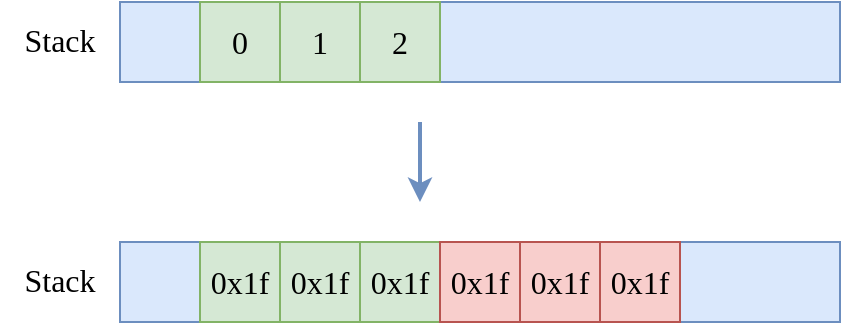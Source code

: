 <mxfile version="24.2.5" type="device">
  <diagram name="Page-1" id="4A14ceEXD6L7OAd0jYPE">
    <mxGraphModel dx="1420" dy="821" grid="1" gridSize="10" guides="1" tooltips="1" connect="1" arrows="1" fold="1" page="1" pageScale="1" pageWidth="850" pageHeight="1100" math="0" shadow="0">
      <root>
        <mxCell id="0" />
        <mxCell id="1" parent="0" />
        <mxCell id="5wcAg91IzV6ZJpHaj-89-8" value="Stack" style="text;html=1;align=center;verticalAlign=middle;whiteSpace=wrap;rounded=0;fontFamily=Ubuntu;fontSize=16;fontStyle=0;" parent="1" vertex="1">
          <mxGeometry x="180" y="244" width="60" height="30" as="geometry" />
        </mxCell>
        <mxCell id="5wcAg91IzV6ZJpHaj-89-9" value="" style="rounded=0;whiteSpace=wrap;html=1;shadow=0;strokeColor=#6c8ebf;strokeWidth=1;fontFamily=Ubuntu;fontSize=16;fontStyle=0;fillColor=#dae8fc;" parent="1" vertex="1">
          <mxGeometry x="240" y="240" width="360" height="40" as="geometry" />
        </mxCell>
        <mxCell id="5wcAg91IzV6ZJpHaj-89-10" value="1" style="rounded=0;whiteSpace=wrap;html=1;shadow=0;strokeColor=#82b366;strokeWidth=1;fontFamily=Ubuntu;fontSize=16;fontStyle=0;fillColor=#d5e8d4;" parent="1" vertex="1">
          <mxGeometry x="320" y="240" width="40" height="40" as="geometry" />
        </mxCell>
        <mxCell id="5wcAg91IzV6ZJpHaj-89-11" value="2" style="rounded=0;whiteSpace=wrap;html=1;shadow=0;strokeColor=#82b366;strokeWidth=1;fontFamily=Ubuntu;fontSize=16;fontStyle=0;fillColor=#d5e8d4;" parent="1" vertex="1">
          <mxGeometry x="360" y="240" width="40" height="40" as="geometry" />
        </mxCell>
        <mxCell id="5wcAg91IzV6ZJpHaj-89-12" value="0" style="rounded=0;whiteSpace=wrap;html=1;shadow=0;strokeColor=#82b366;strokeWidth=1;fontFamily=Ubuntu;fontSize=16;fontStyle=0;fillColor=#d5e8d4;" parent="1" vertex="1">
          <mxGeometry x="280" y="240" width="40" height="40" as="geometry" />
        </mxCell>
        <mxCell id="61-zx-n9dyJJ6WZLscPW-2" value="Stack" style="text;html=1;align=center;verticalAlign=middle;whiteSpace=wrap;rounded=0;fontFamily=Ubuntu;fontSize=16;fontStyle=0;" vertex="1" parent="1">
          <mxGeometry x="180" y="364" width="60" height="30" as="geometry" />
        </mxCell>
        <mxCell id="61-zx-n9dyJJ6WZLscPW-3" value="" style="rounded=0;whiteSpace=wrap;html=1;shadow=0;strokeColor=#6c8ebf;strokeWidth=1;fontFamily=Ubuntu;fontSize=16;fontStyle=0;fillColor=#dae8fc;" vertex="1" parent="1">
          <mxGeometry x="240" y="360" width="360" height="40" as="geometry" />
        </mxCell>
        <mxCell id="61-zx-n9dyJJ6WZLscPW-4" value="0x1f" style="rounded=0;whiteSpace=wrap;html=1;shadow=0;strokeColor=#82b366;strokeWidth=1;fontFamily=Ubuntu;fontSize=16;fontStyle=0;fillColor=#d5e8d4;" vertex="1" parent="1">
          <mxGeometry x="320" y="360" width="40" height="40" as="geometry" />
        </mxCell>
        <mxCell id="61-zx-n9dyJJ6WZLscPW-5" value="0x1f" style="rounded=0;whiteSpace=wrap;html=1;shadow=0;strokeColor=#82b366;strokeWidth=1;fontFamily=Ubuntu;fontSize=16;fontStyle=0;fillColor=#d5e8d4;" vertex="1" parent="1">
          <mxGeometry x="360" y="360" width="40" height="40" as="geometry" />
        </mxCell>
        <mxCell id="61-zx-n9dyJJ6WZLscPW-6" value="0x1f" style="rounded=0;whiteSpace=wrap;html=1;shadow=0;strokeColor=#82b366;strokeWidth=1;fontFamily=Ubuntu;fontSize=16;fontStyle=0;fillColor=#d5e8d4;" vertex="1" parent="1">
          <mxGeometry x="280" y="360" width="40" height="40" as="geometry" />
        </mxCell>
        <mxCell id="61-zx-n9dyJJ6WZLscPW-7" value="" style="endArrow=classic;html=1;rounded=1;shadow=0;strokeColor=#6c8ebf;strokeWidth=2;fontFamily=Ubuntu;fontSize=14;fontStyle=0;fillColor=#dae8fc;" edge="1" parent="1">
          <mxGeometry width="50" height="50" relative="1" as="geometry">
            <mxPoint x="390" y="300" as="sourcePoint" />
            <mxPoint x="390" y="340" as="targetPoint" />
          </mxGeometry>
        </mxCell>
        <mxCell id="61-zx-n9dyJJ6WZLscPW-8" value="0x1f" style="rounded=0;whiteSpace=wrap;html=1;shadow=0;strokeColor=#b85450;strokeWidth=1;fontFamily=Ubuntu;fontSize=16;fontStyle=0;fillColor=#f8cecc;" vertex="1" parent="1">
          <mxGeometry x="400" y="360" width="40" height="40" as="geometry" />
        </mxCell>
        <mxCell id="61-zx-n9dyJJ6WZLscPW-9" value="0x1f" style="rounded=0;whiteSpace=wrap;html=1;shadow=0;strokeColor=#b85450;strokeWidth=1;fontFamily=Ubuntu;fontSize=16;fontStyle=0;fillColor=#f8cecc;" vertex="1" parent="1">
          <mxGeometry x="440" y="360" width="40" height="40" as="geometry" />
        </mxCell>
        <mxCell id="61-zx-n9dyJJ6WZLscPW-10" value="0x1f" style="rounded=0;whiteSpace=wrap;html=1;shadow=0;strokeColor=#b85450;strokeWidth=1;fontFamily=Ubuntu;fontSize=16;fontStyle=0;fillColor=#f8cecc;" vertex="1" parent="1">
          <mxGeometry x="480" y="360" width="40" height="40" as="geometry" />
        </mxCell>
      </root>
    </mxGraphModel>
  </diagram>
</mxfile>
